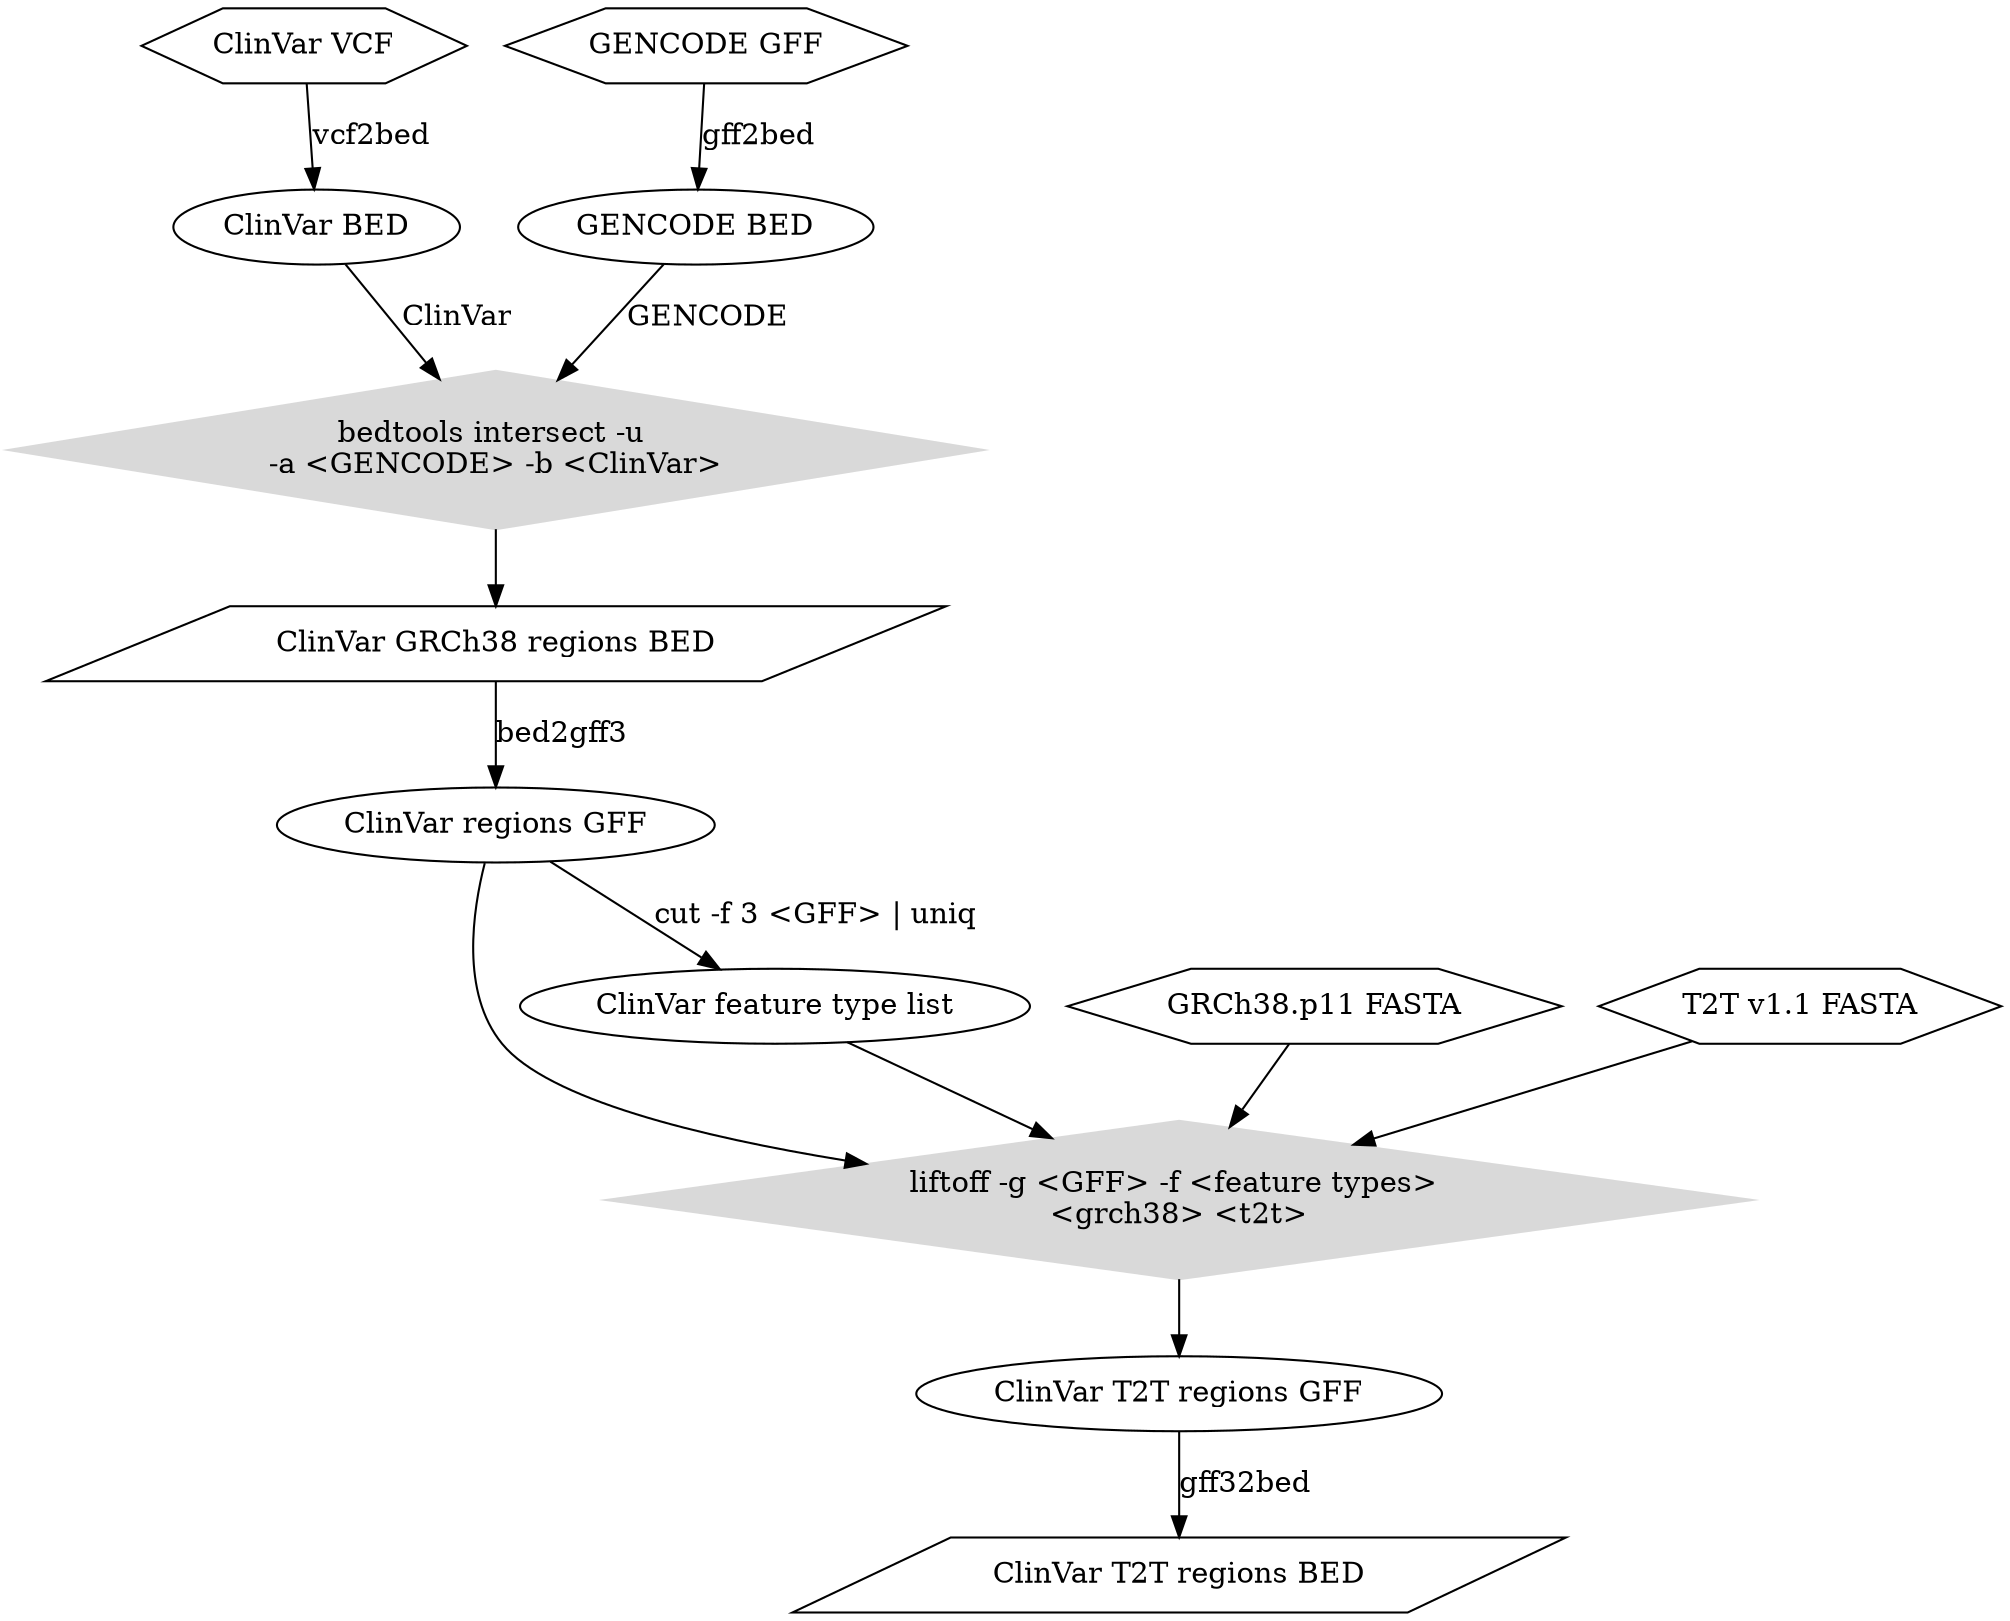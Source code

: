 digraph workflow {


	"ClinVar VCF" [shape=hexagon];

	"GRCh38.p11 FASTA" [shape=hexagon];

	"T2T v1.1 FASTA" [shape=hexagon];

	"GENCODE GFF" [shape=hexagon];	

	"ClinVar VCF" -> "ClinVar BED" [label="vcf2bed"];
	"GENCODE GFF" -> "GENCODE BED" [label="gff2bed"];

	"ClinVar GRCh38 regions BED" [shape=parallelogram];

	"ClinVar T2T regions BED" [shape=parallelogram];

	"Liftoff" [shape=diamond,  color=gray85, style=filled, label="liftoff -g <GFF> -f <feature types> \n<grch38> <t2t>"];

	"bedtools intersect -u" -> "ClinVar GRCh38 regions BED";
	"bedtools intersect -u" [shape=diamond,  color=gray85, style=filled, label="bedtools intersect -u \n-a <GENCODE> -b <ClinVar>"];
	"GENCODE BED" -> "bedtools intersect -u" [label="GENCODE"]; 
	"ClinVar BED" -> "bedtools intersect -u" [label="ClinVar"]; 

	"ClinVar GRCh38 regions BED" -> "ClinVar regions GFF" [label="bed2gff3"];

	"ClinVar regions GFF" -> "Liftoff";

	"GRCh38.p11 FASTA" -> "Liftoff";

	"T2T v1.1 FASTA" -> "Liftoff";

	"ClinVar regions GFF" -> "ClinVar feature type list" [label="cut -f 3 <GFF> | uniq"];

	"ClinVar feature type list" -> "Liftoff";

	"Liftoff" -> "ClinVar T2T regions GFF";

	"ClinVar T2T regions GFF" -> "ClinVar T2T regions BED" [label="gff32bed"];


	
 }